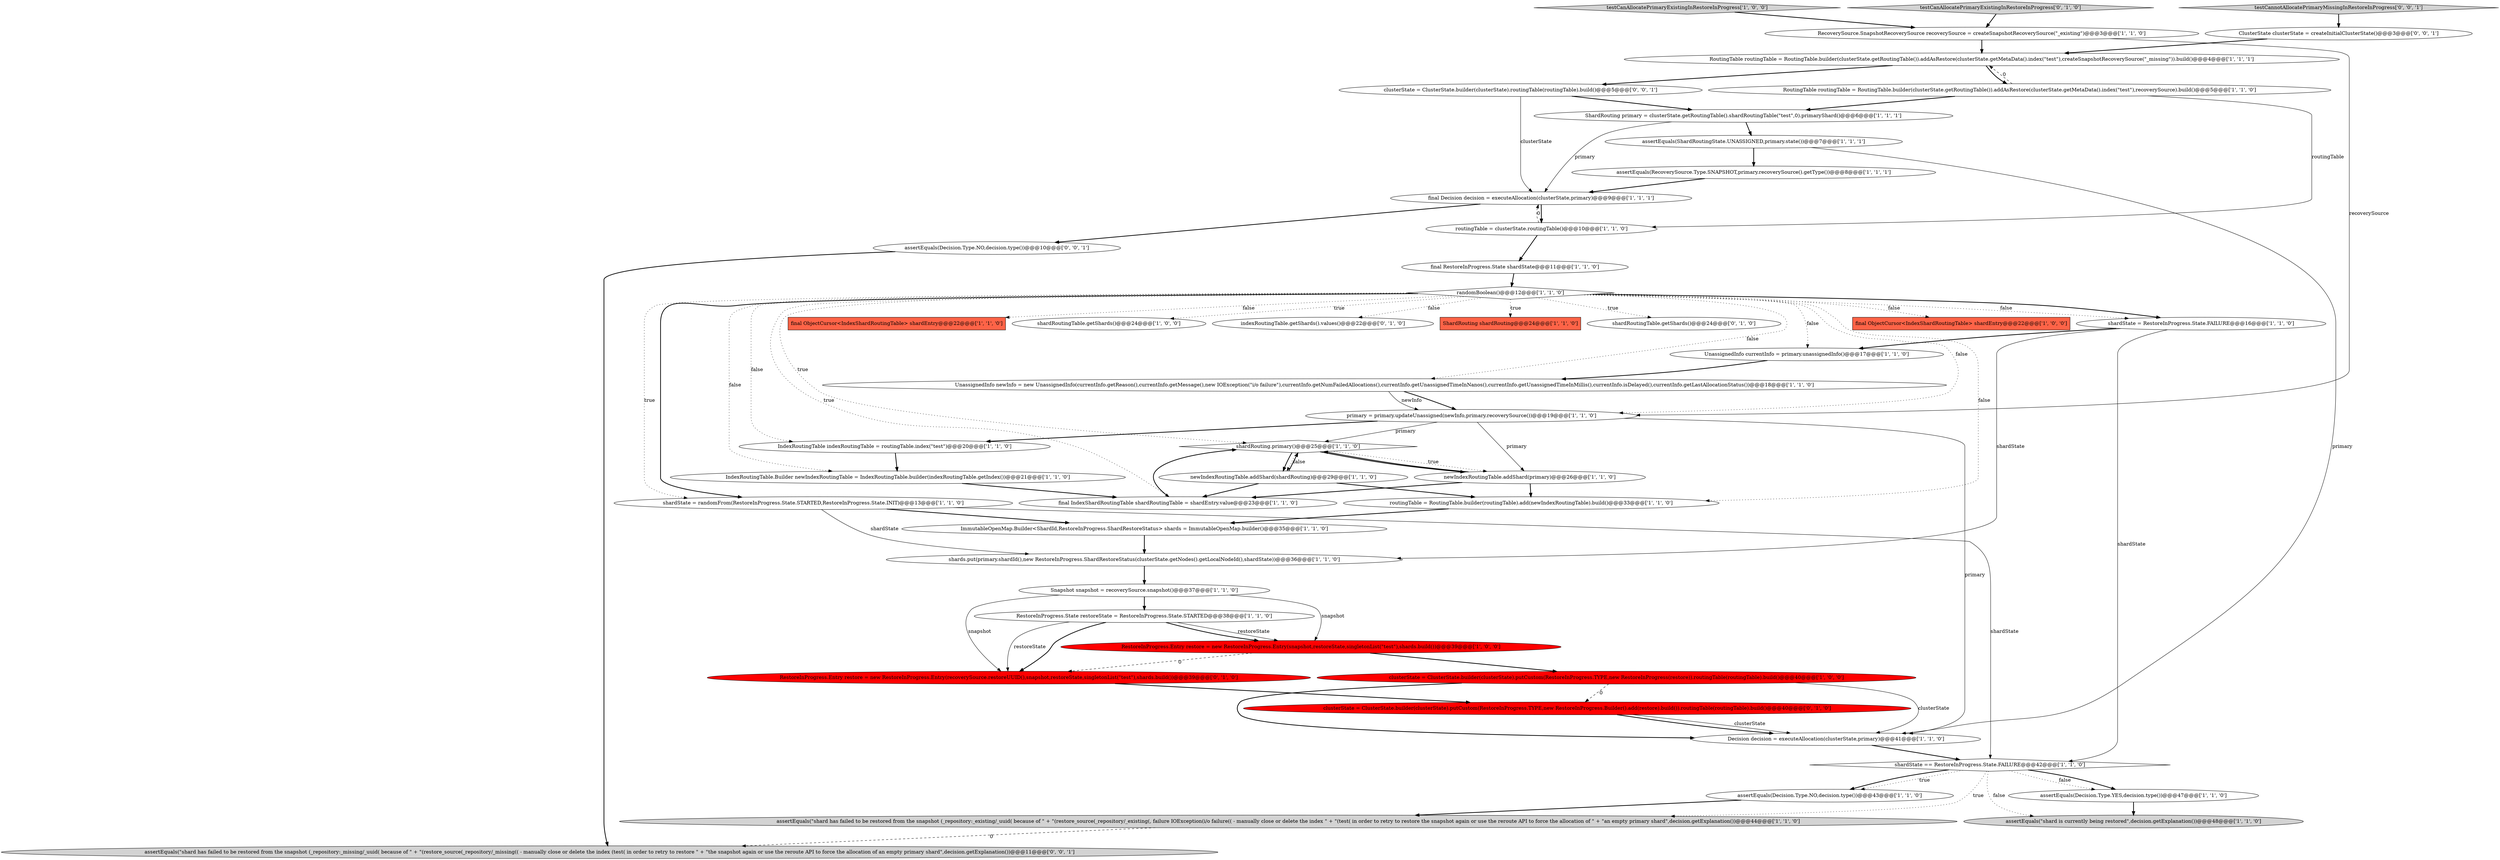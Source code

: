 digraph {
12 [style = filled, label = "assertEquals(ShardRoutingState.UNASSIGNED,primary.state())@@@7@@@['1', '1', '1']", fillcolor = white, shape = ellipse image = "AAA0AAABBB1BBB"];
23 [style = filled, label = "newIndexRoutingTable.addShard(primary)@@@26@@@['1', '1', '0']", fillcolor = white, shape = ellipse image = "AAA0AAABBB1BBB"];
41 [style = filled, label = "testCanAllocatePrimaryExistingInRestoreInProgress['0', '1', '0']", fillcolor = lightgray, shape = diamond image = "AAA0AAABBB2BBB"];
27 [style = filled, label = "final ObjectCursor<IndexShardRoutingTable> shardEntry@@@22@@@['1', '0', '0']", fillcolor = tomato, shape = box image = "AAA0AAABBB1BBB"];
48 [style = filled, label = "assertEquals(\"shard has failed to be restored from the snapshot (_repository:_missing/_uuid( because of \" + \"(restore_source(_repository/_missing(( - manually close or delete the index (test( in order to retry to restore \" + \"the snapshot again or use the reroute API to force the allocation of an empty primary shard\",decision.getExplanation())@@@11@@@['0', '0', '1']", fillcolor = lightgray, shape = ellipse image = "AAA0AAABBB3BBB"];
13 [style = filled, label = "shardRouting.primary()@@@25@@@['1', '1', '0']", fillcolor = white, shape = diamond image = "AAA0AAABBB1BBB"];
9 [style = filled, label = "IndexRoutingTable indexRoutingTable = routingTable.index(\"test\")@@@20@@@['1', '1', '0']", fillcolor = white, shape = ellipse image = "AAA0AAABBB1BBB"];
28 [style = filled, label = "final IndexShardRoutingTable shardRoutingTable = shardEntry.value@@@23@@@['1', '1', '0']", fillcolor = white, shape = ellipse image = "AAA0AAABBB1BBB"];
36 [style = filled, label = "final ObjectCursor<IndexShardRoutingTable> shardEntry@@@22@@@['1', '1', '0']", fillcolor = tomato, shape = box image = "AAA0AAABBB1BBB"];
37 [style = filled, label = "clusterState = ClusterState.builder(clusterState).putCustom(RestoreInProgress.TYPE,new RestoreInProgress(restore)).routingTable(routingTable).build()@@@40@@@['1', '0', '0']", fillcolor = red, shape = ellipse image = "AAA1AAABBB1BBB"];
21 [style = filled, label = "assertEquals(\"shard has failed to be restored from the snapshot (_repository:_existing/_uuid( because of \" + \"(restore_source(_repository/_existing(, failure IOException(i/o failure(( - manually close or delete the index \" + \"(test( in order to retry to restore the snapshot again or use the reroute API to force the allocation of \" + \"an empty primary shard\",decision.getExplanation())@@@44@@@['1', '1', '0']", fillcolor = lightgray, shape = ellipse image = "AAA0AAABBB1BBB"];
32 [style = filled, label = "RestoreInProgress.Entry restore = new RestoreInProgress.Entry(snapshot,restoreState,singletonList(\"test\"),shards.build())@@@39@@@['1', '0', '0']", fillcolor = red, shape = ellipse image = "AAA1AAABBB1BBB"];
5 [style = filled, label = "newIndexRoutingTable.addShard(shardRouting)@@@29@@@['1', '1', '0']", fillcolor = white, shape = ellipse image = "AAA0AAABBB1BBB"];
15 [style = filled, label = "shardState = randomFrom(RestoreInProgress.State.STARTED,RestoreInProgress.State.INIT)@@@13@@@['1', '1', '0']", fillcolor = white, shape = ellipse image = "AAA0AAABBB1BBB"];
24 [style = filled, label = "final RestoreInProgress.State shardState@@@11@@@['1', '1', '0']", fillcolor = white, shape = ellipse image = "AAA0AAABBB1BBB"];
25 [style = filled, label = "routingTable = RoutingTable.builder(routingTable).add(newIndexRoutingTable).build()@@@33@@@['1', '1', '0']", fillcolor = white, shape = ellipse image = "AAA0AAABBB1BBB"];
7 [style = filled, label = "shardState == RestoreInProgress.State.FAILURE@@@42@@@['1', '1', '0']", fillcolor = white, shape = diamond image = "AAA0AAABBB1BBB"];
30 [style = filled, label = "assertEquals(\"shard is currently being restored\",decision.getExplanation())@@@48@@@['1', '1', '0']", fillcolor = lightgray, shape = ellipse image = "AAA0AAABBB1BBB"];
40 [style = filled, label = "RestoreInProgress.Entry restore = new RestoreInProgress.Entry(recoverySource.restoreUUID(),snapshot,restoreState,singletonList(\"test\"),shards.build())@@@39@@@['0', '1', '0']", fillcolor = red, shape = ellipse image = "AAA1AAABBB2BBB"];
17 [style = filled, label = "RestoreInProgress.State restoreState = RestoreInProgress.State.STARTED@@@38@@@['1', '1', '0']", fillcolor = white, shape = ellipse image = "AAA0AAABBB1BBB"];
43 [style = filled, label = "clusterState = ClusterState.builder(clusterState).putCustom(RestoreInProgress.TYPE,new RestoreInProgress.Builder().add(restore).build()).routingTable(routingTable).build()@@@40@@@['0', '1', '0']", fillcolor = red, shape = ellipse image = "AAA1AAABBB2BBB"];
22 [style = filled, label = "UnassignedInfo newInfo = new UnassignedInfo(currentInfo.getReason(),currentInfo.getMessage(),new IOException(\"i/o failure\"),currentInfo.getNumFailedAllocations(),currentInfo.getUnassignedTimeInNanos(),currentInfo.getUnassignedTimeInMillis(),currentInfo.isDelayed(),currentInfo.getLastAllocationStatus())@@@18@@@['1', '1', '0']", fillcolor = white, shape = ellipse image = "AAA0AAABBB1BBB"];
10 [style = filled, label = "assertEquals(Decision.Type.NO,decision.type())@@@43@@@['1', '1', '0']", fillcolor = white, shape = ellipse image = "AAA0AAABBB1BBB"];
1 [style = filled, label = "shardRoutingTable.getShards()@@@24@@@['1', '0', '0']", fillcolor = white, shape = ellipse image = "AAA0AAABBB1BBB"];
14 [style = filled, label = "assertEquals(RecoverySource.Type.SNAPSHOT,primary.recoverySource().getType())@@@8@@@['1', '1', '1']", fillcolor = white, shape = ellipse image = "AAA0AAABBB1BBB"];
18 [style = filled, label = "primary = primary.updateUnassigned(newInfo,primary.recoverySource())@@@19@@@['1', '1', '0']", fillcolor = white, shape = ellipse image = "AAA0AAABBB1BBB"];
3 [style = filled, label = "IndexRoutingTable.Builder newIndexRoutingTable = IndexRoutingTable.builder(indexRoutingTable.getIndex())@@@21@@@['1', '1', '0']", fillcolor = white, shape = ellipse image = "AAA0AAABBB1BBB"];
38 [style = filled, label = "shardState = RestoreInProgress.State.FAILURE@@@16@@@['1', '1', '0']", fillcolor = white, shape = ellipse image = "AAA0AAABBB1BBB"];
20 [style = filled, label = "UnassignedInfo currentInfo = primary.unassignedInfo()@@@17@@@['1', '1', '0']", fillcolor = white, shape = ellipse image = "AAA0AAABBB1BBB"];
6 [style = filled, label = "randomBoolean()@@@12@@@['1', '1', '0']", fillcolor = white, shape = diamond image = "AAA0AAABBB1BBB"];
29 [style = filled, label = "Snapshot snapshot = recoverySource.snapshot()@@@37@@@['1', '1', '0']", fillcolor = white, shape = ellipse image = "AAA0AAABBB1BBB"];
31 [style = filled, label = "shards.put(primary.shardId(),new RestoreInProgress.ShardRestoreStatus(clusterState.getNodes().getLocalNodeId(),shardState))@@@36@@@['1', '1', '0']", fillcolor = white, shape = ellipse image = "AAA0AAABBB1BBB"];
42 [style = filled, label = "indexRoutingTable.getShards().values()@@@22@@@['0', '1', '0']", fillcolor = white, shape = ellipse image = "AAA0AAABBB2BBB"];
19 [style = filled, label = "ShardRouting shardRouting@@@24@@@['1', '1', '0']", fillcolor = tomato, shape = box image = "AAA0AAABBB1BBB"];
45 [style = filled, label = "testCannotAllocatePrimaryMissingInRestoreInProgress['0', '0', '1']", fillcolor = lightgray, shape = diamond image = "AAA0AAABBB3BBB"];
46 [style = filled, label = "ClusterState clusterState = createInitialClusterState()@@@3@@@['0', '0', '1']", fillcolor = white, shape = ellipse image = "AAA0AAABBB3BBB"];
0 [style = filled, label = "ShardRouting primary = clusterState.getRoutingTable().shardRoutingTable(\"test\",0).primaryShard()@@@6@@@['1', '1', '1']", fillcolor = white, shape = ellipse image = "AAA0AAABBB1BBB"];
33 [style = filled, label = "routingTable = clusterState.routingTable()@@@10@@@['1', '1', '0']", fillcolor = white, shape = ellipse image = "AAA0AAABBB1BBB"];
47 [style = filled, label = "clusterState = ClusterState.builder(clusterState).routingTable(routingTable).build()@@@5@@@['0', '0', '1']", fillcolor = white, shape = ellipse image = "AAA0AAABBB3BBB"];
11 [style = filled, label = "assertEquals(Decision.Type.YES,decision.type())@@@47@@@['1', '1', '0']", fillcolor = white, shape = ellipse image = "AAA0AAABBB1BBB"];
2 [style = filled, label = "testCanAllocatePrimaryExistingInRestoreInProgress['1', '0', '0']", fillcolor = lightgray, shape = diamond image = "AAA0AAABBB1BBB"];
39 [style = filled, label = "shardRoutingTable.getShards()@@@24@@@['0', '1', '0']", fillcolor = white, shape = ellipse image = "AAA0AAABBB2BBB"];
34 [style = filled, label = "final Decision decision = executeAllocation(clusterState,primary)@@@9@@@['1', '1', '1']", fillcolor = white, shape = ellipse image = "AAA0AAABBB1BBB"];
26 [style = filled, label = "RecoverySource.SnapshotRecoverySource recoverySource = createSnapshotRecoverySource(\"_existing\")@@@3@@@['1', '1', '0']", fillcolor = white, shape = ellipse image = "AAA0AAABBB1BBB"];
44 [style = filled, label = "assertEquals(Decision.Type.NO,decision.type())@@@10@@@['0', '0', '1']", fillcolor = white, shape = ellipse image = "AAA0AAABBB3BBB"];
16 [style = filled, label = "RoutingTable routingTable = RoutingTable.builder(clusterState.getRoutingTable()).addAsRestore(clusterState.getMetaData().index(\"test\"),createSnapshotRecoverySource(\"_missing\")).build()@@@4@@@['1', '1', '1']", fillcolor = white, shape = ellipse image = "AAA0AAABBB1BBB"];
35 [style = filled, label = "Decision decision = executeAllocation(clusterState,primary)@@@41@@@['1', '1', '0']", fillcolor = white, shape = ellipse image = "AAA0AAABBB1BBB"];
8 [style = filled, label = "RoutingTable routingTable = RoutingTable.builder(clusterState.getRoutingTable()).addAsRestore(clusterState.getMetaData().index(\"test\"),recoverySource).build()@@@5@@@['1', '1', '0']", fillcolor = white, shape = ellipse image = "AAA0AAABBB1BBB"];
4 [style = filled, label = "ImmutableOpenMap.Builder<ShardId,RestoreInProgress.ShardRestoreStatus> shards = ImmutableOpenMap.builder()@@@35@@@['1', '1', '0']", fillcolor = white, shape = ellipse image = "AAA0AAABBB1BBB"];
2->26 [style = bold, label=""];
32->37 [style = bold, label=""];
18->23 [style = solid, label="primary"];
6->39 [style = dotted, label="true"];
17->40 [style = solid, label="restoreState"];
6->1 [style = dotted, label="true"];
7->30 [style = dotted, label="false"];
8->33 [style = solid, label="routingTable"];
5->28 [style = bold, label=""];
6->19 [style = dotted, label="true"];
8->0 [style = bold, label=""];
23->28 [style = bold, label=""];
6->18 [style = dotted, label="false"];
43->35 [style = bold, label=""];
23->13 [style = bold, label=""];
21->48 [style = dashed, label="0"];
18->35 [style = solid, label="primary"];
47->0 [style = bold, label=""];
35->7 [style = bold, label=""];
6->15 [style = dotted, label="true"];
23->25 [style = bold, label=""];
7->11 [style = bold, label=""];
37->35 [style = solid, label="clusterState"];
6->20 [style = dotted, label="false"];
7->10 [style = dotted, label="true"];
6->13 [style = dotted, label="true"];
34->33 [style = bold, label=""];
31->29 [style = bold, label=""];
7->11 [style = dotted, label="false"];
13->5 [style = dotted, label="false"];
10->21 [style = bold, label=""];
0->34 [style = solid, label="primary"];
5->25 [style = bold, label=""];
13->23 [style = dotted, label="true"];
26->16 [style = bold, label=""];
6->38 [style = bold, label=""];
22->18 [style = bold, label=""];
43->35 [style = solid, label="clusterState"];
12->14 [style = bold, label=""];
18->9 [style = bold, label=""];
13->5 [style = bold, label=""];
17->32 [style = solid, label="restoreState"];
45->46 [style = bold, label=""];
7->21 [style = dotted, label="true"];
11->30 [style = bold, label=""];
6->27 [style = dotted, label="false"];
29->32 [style = solid, label="snapshot"];
38->20 [style = bold, label=""];
8->16 [style = dashed, label="0"];
15->31 [style = solid, label="shardState"];
29->17 [style = bold, label=""];
46->16 [style = bold, label=""];
6->3 [style = dotted, label="false"];
16->8 [style = bold, label=""];
6->22 [style = dotted, label="false"];
0->12 [style = bold, label=""];
17->40 [style = bold, label=""];
6->25 [style = dotted, label="false"];
6->36 [style = dotted, label="false"];
6->15 [style = bold, label=""];
6->42 [style = dotted, label="false"];
4->31 [style = bold, label=""];
3->28 [style = bold, label=""];
12->35 [style = solid, label="primary"];
15->7 [style = solid, label="shardState"];
33->24 [style = bold, label=""];
47->34 [style = solid, label="clusterState"];
5->13 [style = bold, label=""];
34->44 [style = bold, label=""];
9->3 [style = bold, label=""];
37->35 [style = bold, label=""];
40->43 [style = bold, label=""];
7->10 [style = bold, label=""];
18->13 [style = solid, label="primary"];
16->47 [style = bold, label=""];
38->31 [style = solid, label="shardState"];
6->9 [style = dotted, label="false"];
25->4 [style = bold, label=""];
14->34 [style = bold, label=""];
28->13 [style = bold, label=""];
17->32 [style = bold, label=""];
37->43 [style = dashed, label="0"];
20->22 [style = bold, label=""];
6->28 [style = dotted, label="true"];
22->18 [style = solid, label="newInfo"];
32->40 [style = dashed, label="0"];
44->48 [style = bold, label=""];
26->18 [style = solid, label="recoverySource"];
38->7 [style = solid, label="shardState"];
15->4 [style = bold, label=""];
13->23 [style = bold, label=""];
6->38 [style = dotted, label="false"];
41->26 [style = bold, label=""];
24->6 [style = bold, label=""];
33->34 [style = dashed, label="0"];
29->40 [style = solid, label="snapshot"];
}
